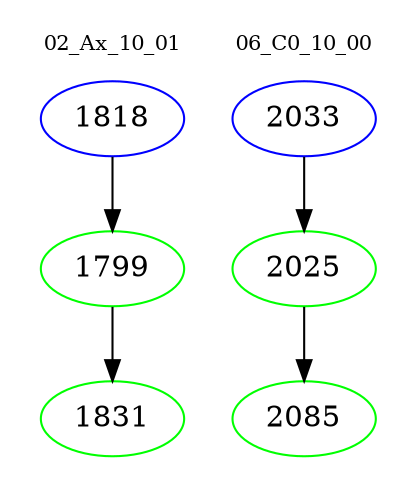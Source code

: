 digraph{
subgraph cluster_0 {
color = white
label = "02_Ax_10_01";
fontsize=10;
T0_1818 [label="1818", color="blue"]
T0_1818 -> T0_1799 [color="black"]
T0_1799 [label="1799", color="green"]
T0_1799 -> T0_1831 [color="black"]
T0_1831 [label="1831", color="green"]
}
subgraph cluster_1 {
color = white
label = "06_C0_10_00";
fontsize=10;
T1_2033 [label="2033", color="blue"]
T1_2033 -> T1_2025 [color="black"]
T1_2025 [label="2025", color="green"]
T1_2025 -> T1_2085 [color="black"]
T1_2085 [label="2085", color="green"]
}
}
